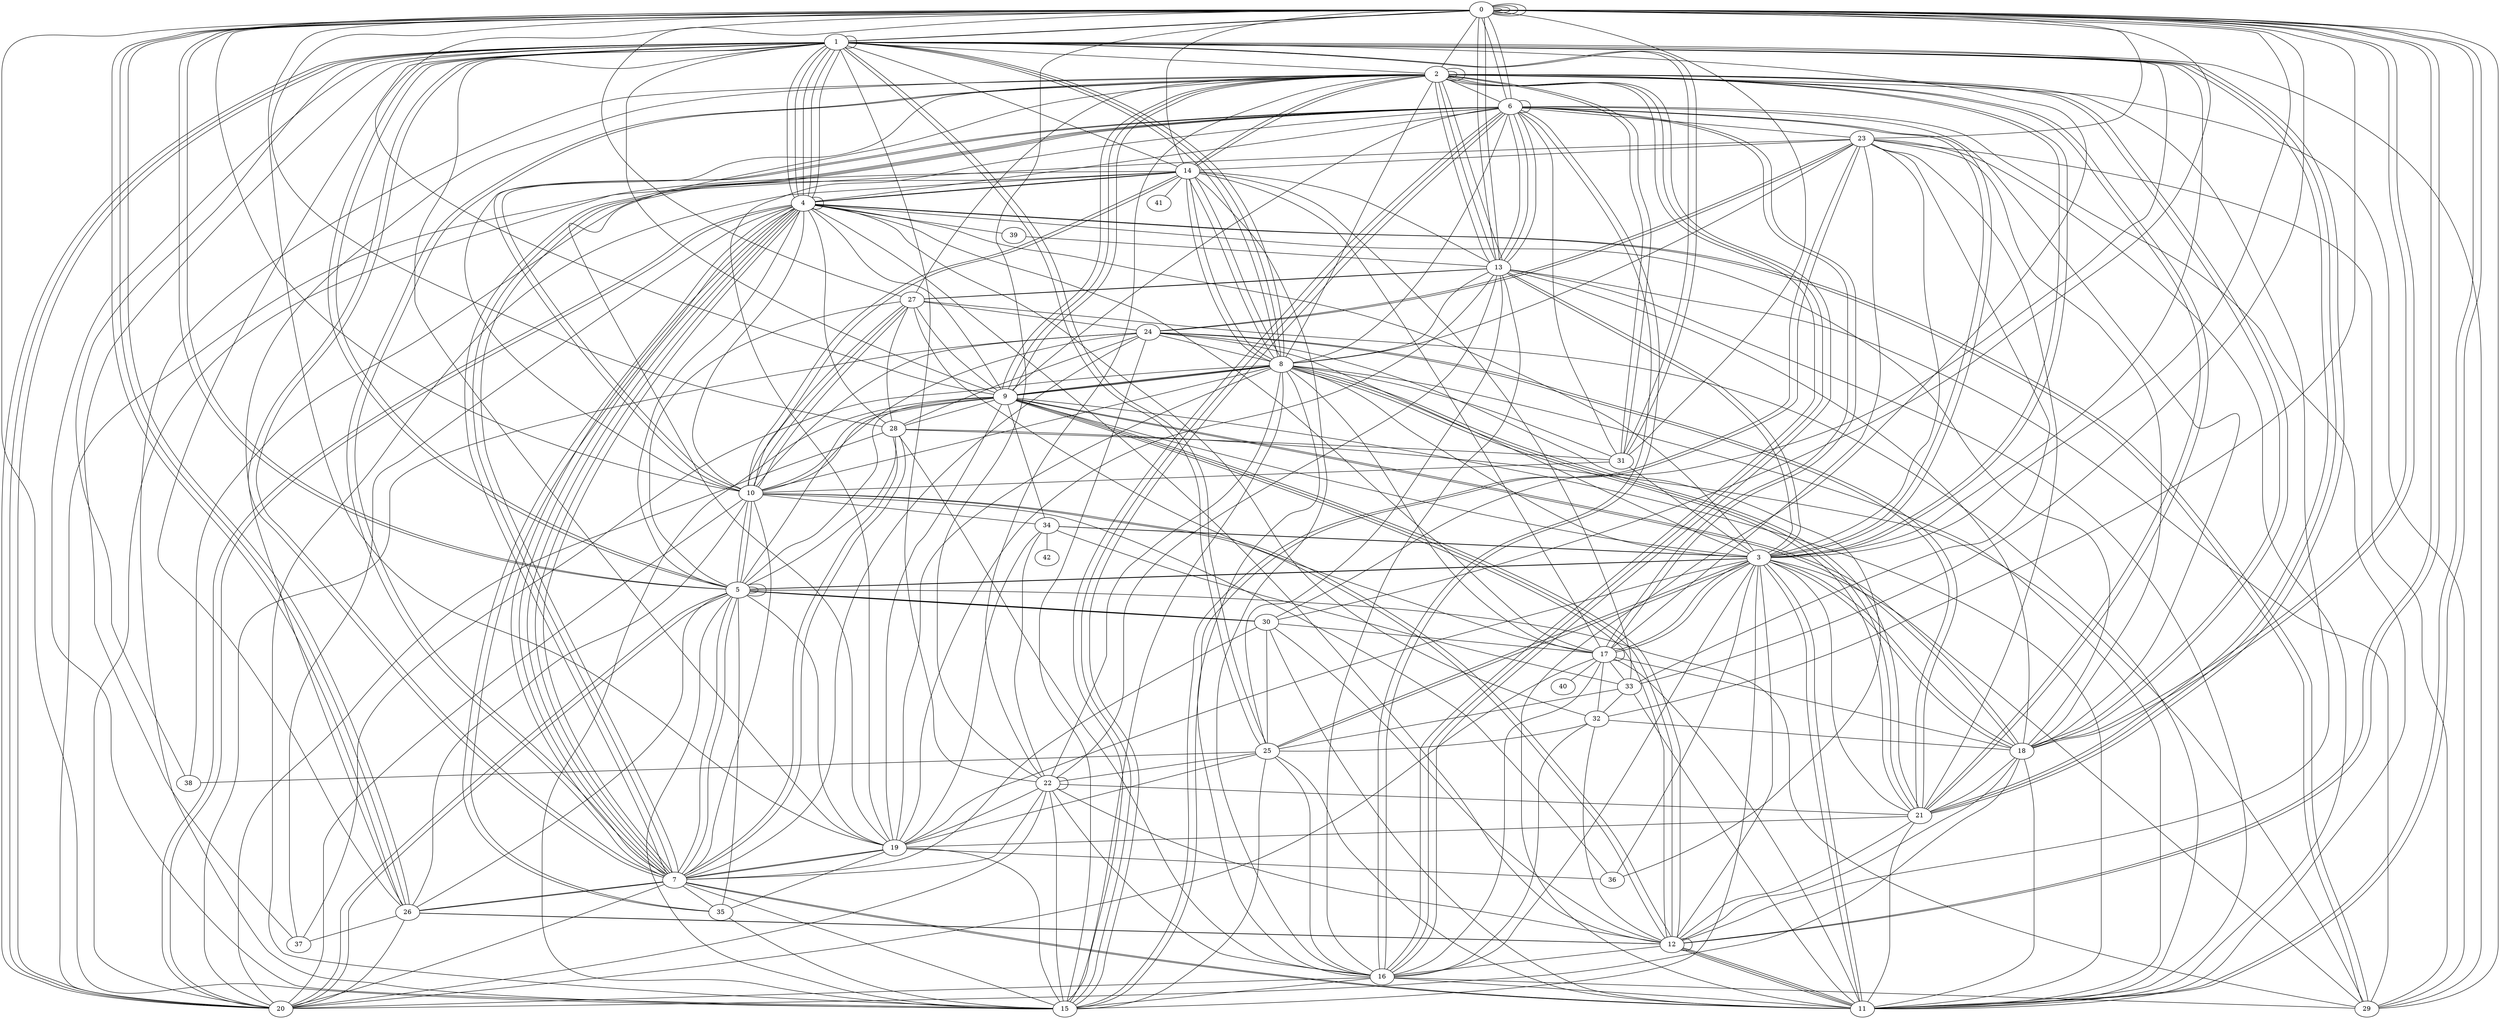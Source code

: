 graph G {
0;
1;
2;
3;
4;
5;
6;
7;
8;
9;
10;
11;
12;
13;
14;
15;
16;
17;
18;
19;
20;
21;
22;
23;
24;
25;
26;
27;
28;
29;
30;
31;
32;
33;
34;
35;
36;
37;
38;
39;
40;
41;
42;
26--0 ;
30--17 ;
9--10 ;
4--4 ;
5--3 ;
15--22 ;
17--6 ;
6--17 ;
6--7 ;
5--30 ;
10--24 ;
25--38 ;
34--19 ;
35--15 ;
23--33 ;
36--10 ;
13--27 ;
31--10 ;
3--36 ;
12--11 ;
4--39 ;
25--11 ;
22--7 ;
32--4 ;
16--11 ;
5--7 ;
35--19 ;
2--6 ;
7--4 ;
22--22 ;
17--3 ;
7--28 ;
5--19 ;
0--0 ;
39--13 ;
3--8 ;
11--9 ;
0--19 ;
2--12 ;
1--1 ;
0--23 ;
7--30 ;
7--35 ;
11--6 ;
22--2 ;
3--6 ;
8--6 ;
6--16 ;
33--11 ;
26--20 ;
23--18 ;
11--30 ;
16--15 ;
18--4 ;
21--3 ;
5--15 ;
14--17 ;
11--21 ;
29--28 ;
25--30 ;
12--9 ;
16--17 ;
24--15 ;
32--17 ;
12--16 ;
9--2 ;
13--22 ;
27--0 ;
25--22 ;
22--19 ;
12--9 ;
28--24 ;
10--6 ;
32--0 ;
9--8 ;
19--15 ;
34--33 ;
33--25 ;
5--0 ;
19--7 ;
23--24 ;
8--9 ;
3--16 ;
0--18 ;
7--26 ;
7--15 ;
27--11 ;
29--2 ;
12--0 ;
9--6 ;
2--26 ;
0--0 ;
18--2 ;
2--15 ;
7--6 ;
9--27 ;
5--29 ;
3--31 ;
34--3 ;
21--1 ;
2--19 ;
17--11 ;
13--14 ;
16--29 ;
12--22 ;
14--0 ;
7--2 ;
2--31 ;
3--6 ;
32--16 ;
18--3 ;
8--19 ;
19--36 ;
6--6 ;
31--6 ;
10--2 ;
3--5 ;
31--1 ;
14--2 ;
10--9 ;
11--12 ;
25--13 ;
25--1 ;
11--23 ;
17--17 ;
3--11 ;
16--25 ;
6--0 ;
3--25 ;
9--18 ;
24--8 ;
14--16 ;
6--15 ;
16--2 ;
5--1 ;
26--1 ;
1--5 ;
22--0 ;
7--4 ;
21--12 ;
20--1 ;
17--8 ;
0--13 ;
22--34 ;
4--1 ;
4--10 ;
2--8 ;
2--9 ;
1--8 ;
7--5 ;
27--10 ;
4--14 ;
21--1 ;
19--1 ;
6--23 ;
34--42 ;
3--24 ;
20--5 ;
2--21 ;
12--9 ;
4--7 ;
30--5 ;
7--2 ;
2--27 ;
15--23 ;
0--0 ;
4--35 ;
32--12 ;
6--15 ;
22--1 ;
15--23 ;
5--5 ;
29--23 ;
18--12 ;
3--13 ;
30--0 ;
17--20 ;
4--37 ;
9--8 ;
1--4 ;
0--31 ;
1--25 ;
10--27 ;
10--27 ;
0--3 ;
4--7 ;
13--3 ;
4--17 ;
33--32 ;
3--2 ;
5--24 ;
3--18 ;
8--22 ;
5--3 ;
10--8 ;
10--14 ;
24--23 ;
14--8 ;
13--2 ;
16--20 ;
12--3 ;
5--30 ;
0--2 ;
21--8 ;
22--21 ;
10--7 ;
8--23 ;
26--12 ;
24--20 ;
26--37 ;
12--10 ;
14--8 ;
3--23 ;
4--28 ;
13--2 ;
1--14 ;
21--23 ;
4--29 ;
3--15 ;
0--0 ;
6--0 ;
16--6 ;
0--9 ;
3--9 ;
2--21 ;
4--3 ;
3--29 ;
5--10 ;
29--4 ;
20--5 ;
12--4 ;
2--9 ;
1--8 ;
4--35 ;
26--5 ;
0--12 ;
18--2 ;
11--13 ;
19--6 ;
16--8 ;
19--9 ;
4--5 ;
12--30 ;
3--2 ;
16--22 ;
31--8 ;
1--20 ;
21--8 ;
5--28 ;
21--19 ;
31--2 ;
0--1 ;
0--13 ;
24--21 ;
14--38 ;
22--20 ;
11--8 ;
0--11 ;
23--14 ;
1--7 ;
17--27 ;
17--40 ;
21--1 ;
6--10 ;
32--18 ;
18--20 ;
8--37 ;
28--16 ;
8--14 ;
34--3 ;
29--13 ;
35--5 ;
1--8 ;
1--37 ;
8--15 ;
2--16 ;
1--31 ;
18--9 ;
0--5 ;
34--9 ;
1--4 ;
17--33 ;
2--16 ;
10--0 ;
9--28 ;
10--34 ;
6--13 ;
20--1 ;
20--4 ;
9--1 ;
6--7 ;
10--12 ;
18--6 ;
28--27 ;
19--13 ;
18--11 ;
8--13 ;
0--26 ;
13--18 ;
15--14 ;
26--7 ;
27--13 ;
7--1 ;
19--25 ;
20--23 ;
28--31 ;
7--20 ;
15--1 ;
6--13 ;
20--10 ;
7--19 ;
27--24 ;
0--29 ;
11--7 ;
15--6 ;
14--2 ;
10--26 ;
14--33 ;
20--4 ;
14--4 ;
5--9 ;
15--25 ;
33--0 ;
18--17 ;
1--11 ;
3--19 ;
14--10 ;
25--3 ;
5--5 ;
15--0 ;
17--23 ;
12--11 ;
6--13 ;
0--11 ;
18--0 ;
0--26 ;
13--16 ;
9--4 ;
28--20 ;
12--26 ;
3--17 ;
14--41 ;
6--4 ;
14--8 ;
11--7 ;
11--3 ;
18--21 ;
2--2 ;
1--29 ;
20--14 ;
1--38 ;
1--2 ;
10--5 ;
4--7 ;
28--0 ;
2--2 ;
1--4 ;
27--5 ;
21--24 ;
0--1 ;
7--24 ;
21--8 ;
32--25 ;
12--12 ;
1--3 ;
9--15 ;
4--1 ;
24--36 ;
7--28 ;
1--30 ;
2--13 ;
}
